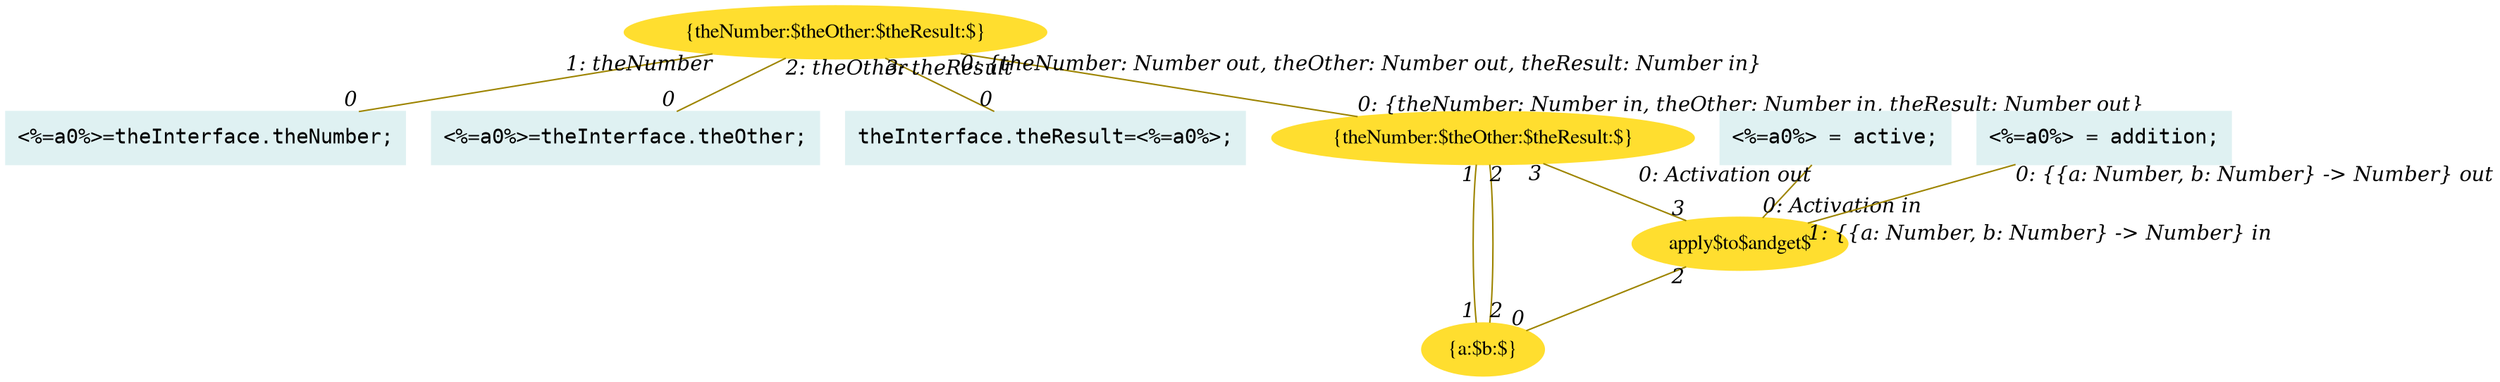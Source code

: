 digraph g{node_698 [shape="box", style="filled", color="#dff1f2", fontname="Courier", label="<%=a0%>=theInterface.theNumber;
" ]
node_700 [shape="box", style="filled", color="#dff1f2", fontname="Courier", label="<%=a0%>=theInterface.theOther;
" ]
node_702 [shape="box", style="filled", color="#dff1f2", fontname="Courier", label="theInterface.theResult=<%=a0%>;
" ]
node_704 [shape="ellipse", style="filled", color="#ffde2f", fontname="Times", label="{theNumber:$theOther:$theResult:$}" ]
node_719 [shape="ellipse", style="filled", color="#ffde2f", fontname="Times", label="{theNumber:$theOther:$theResult:$}" ]
node_726 [shape="ellipse", style="filled", color="#ffde2f", fontname="Times", label="{a:$b:$}" ]
node_730 [shape="ellipse", style="filled", color="#ffde2f", fontname="Times", label="apply$to$andget$" ]
node_742 [shape="box", style="filled", color="#dff1f2", fontname="Courier", label="<%=a0%> = active;
" ]
node_745 [shape="box", style="filled", color="#dff1f2", fontname="Courier", label="<%=a0%> = addition;
" ]
node_704 -> node_698 [dir=none, arrowHead=none, fontname="Times-Italic", arrowsize=1, color="#9d8400", label="",  headlabel="0", taillabel="1: theNumber" ]
node_704 -> node_700 [dir=none, arrowHead=none, fontname="Times-Italic", arrowsize=1, color="#9d8400", label="",  headlabel="0", taillabel="2: theOther" ]
node_704 -> node_702 [dir=none, arrowHead=none, fontname="Times-Italic", arrowsize=1, color="#9d8400", label="",  headlabel="0", taillabel="3: theResult" ]
node_730 -> node_726 [dir=none, arrowHead=none, fontname="Times-Italic", arrowsize=1, color="#9d8400", label="",  headlabel="0", taillabel="2" ]
node_719 -> node_726 [dir=none, arrowHead=none, fontname="Times-Italic", arrowsize=1, color="#9d8400", label="",  headlabel="1", taillabel="1" ]
node_719 -> node_726 [dir=none, arrowHead=none, fontname="Times-Italic", arrowsize=1, color="#9d8400", label="",  headlabel="2", taillabel="2" ]
node_719 -> node_730 [dir=none, arrowHead=none, fontname="Times-Italic", arrowsize=1, color="#9d8400", label="",  headlabel="3", taillabel="3" ]
node_742 -> node_730 [dir=none, arrowHead=none, fontname="Times-Italic", arrowsize=1, color="#9d8400", label="",  headlabel="0: Activation in", taillabel="0: Activation out" ]
node_704 -> node_719 [dir=none, arrowHead=none, fontname="Times-Italic", arrowsize=1, color="#9d8400", label="",  headlabel="0: {theNumber: Number in, theOther: Number in, theResult: Number out}", taillabel="0: {theNumber: Number out, theOther: Number out, theResult: Number in}" ]
node_745 -> node_730 [dir=none, arrowHead=none, fontname="Times-Italic", arrowsize=1, color="#9d8400", label="",  headlabel="1: {{a: Number, b: Number} -> Number} in", taillabel="0: {{a: Number, b: Number} -> Number} out" ]
}
